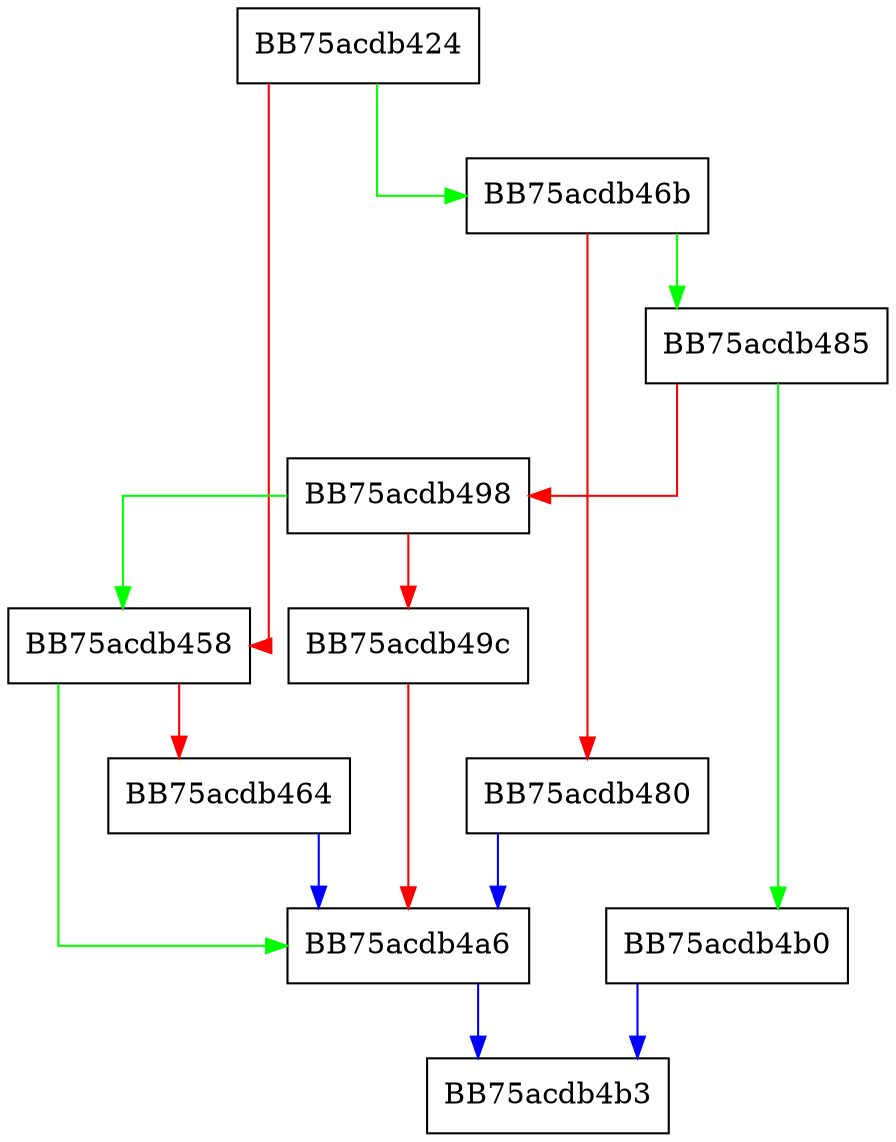digraph ExpandPath {
  node [shape="box"];
  graph [splines=ortho];
  BB75acdb424 -> BB75acdb46b [color="green"];
  BB75acdb424 -> BB75acdb458 [color="red"];
  BB75acdb458 -> BB75acdb4a6 [color="green"];
  BB75acdb458 -> BB75acdb464 [color="red"];
  BB75acdb464 -> BB75acdb4a6 [color="blue"];
  BB75acdb46b -> BB75acdb485 [color="green"];
  BB75acdb46b -> BB75acdb480 [color="red"];
  BB75acdb480 -> BB75acdb4a6 [color="blue"];
  BB75acdb485 -> BB75acdb4b0 [color="green"];
  BB75acdb485 -> BB75acdb498 [color="red"];
  BB75acdb498 -> BB75acdb458 [color="green"];
  BB75acdb498 -> BB75acdb49c [color="red"];
  BB75acdb49c -> BB75acdb4a6 [color="red"];
  BB75acdb4a6 -> BB75acdb4b3 [color="blue"];
  BB75acdb4b0 -> BB75acdb4b3 [color="blue"];
}